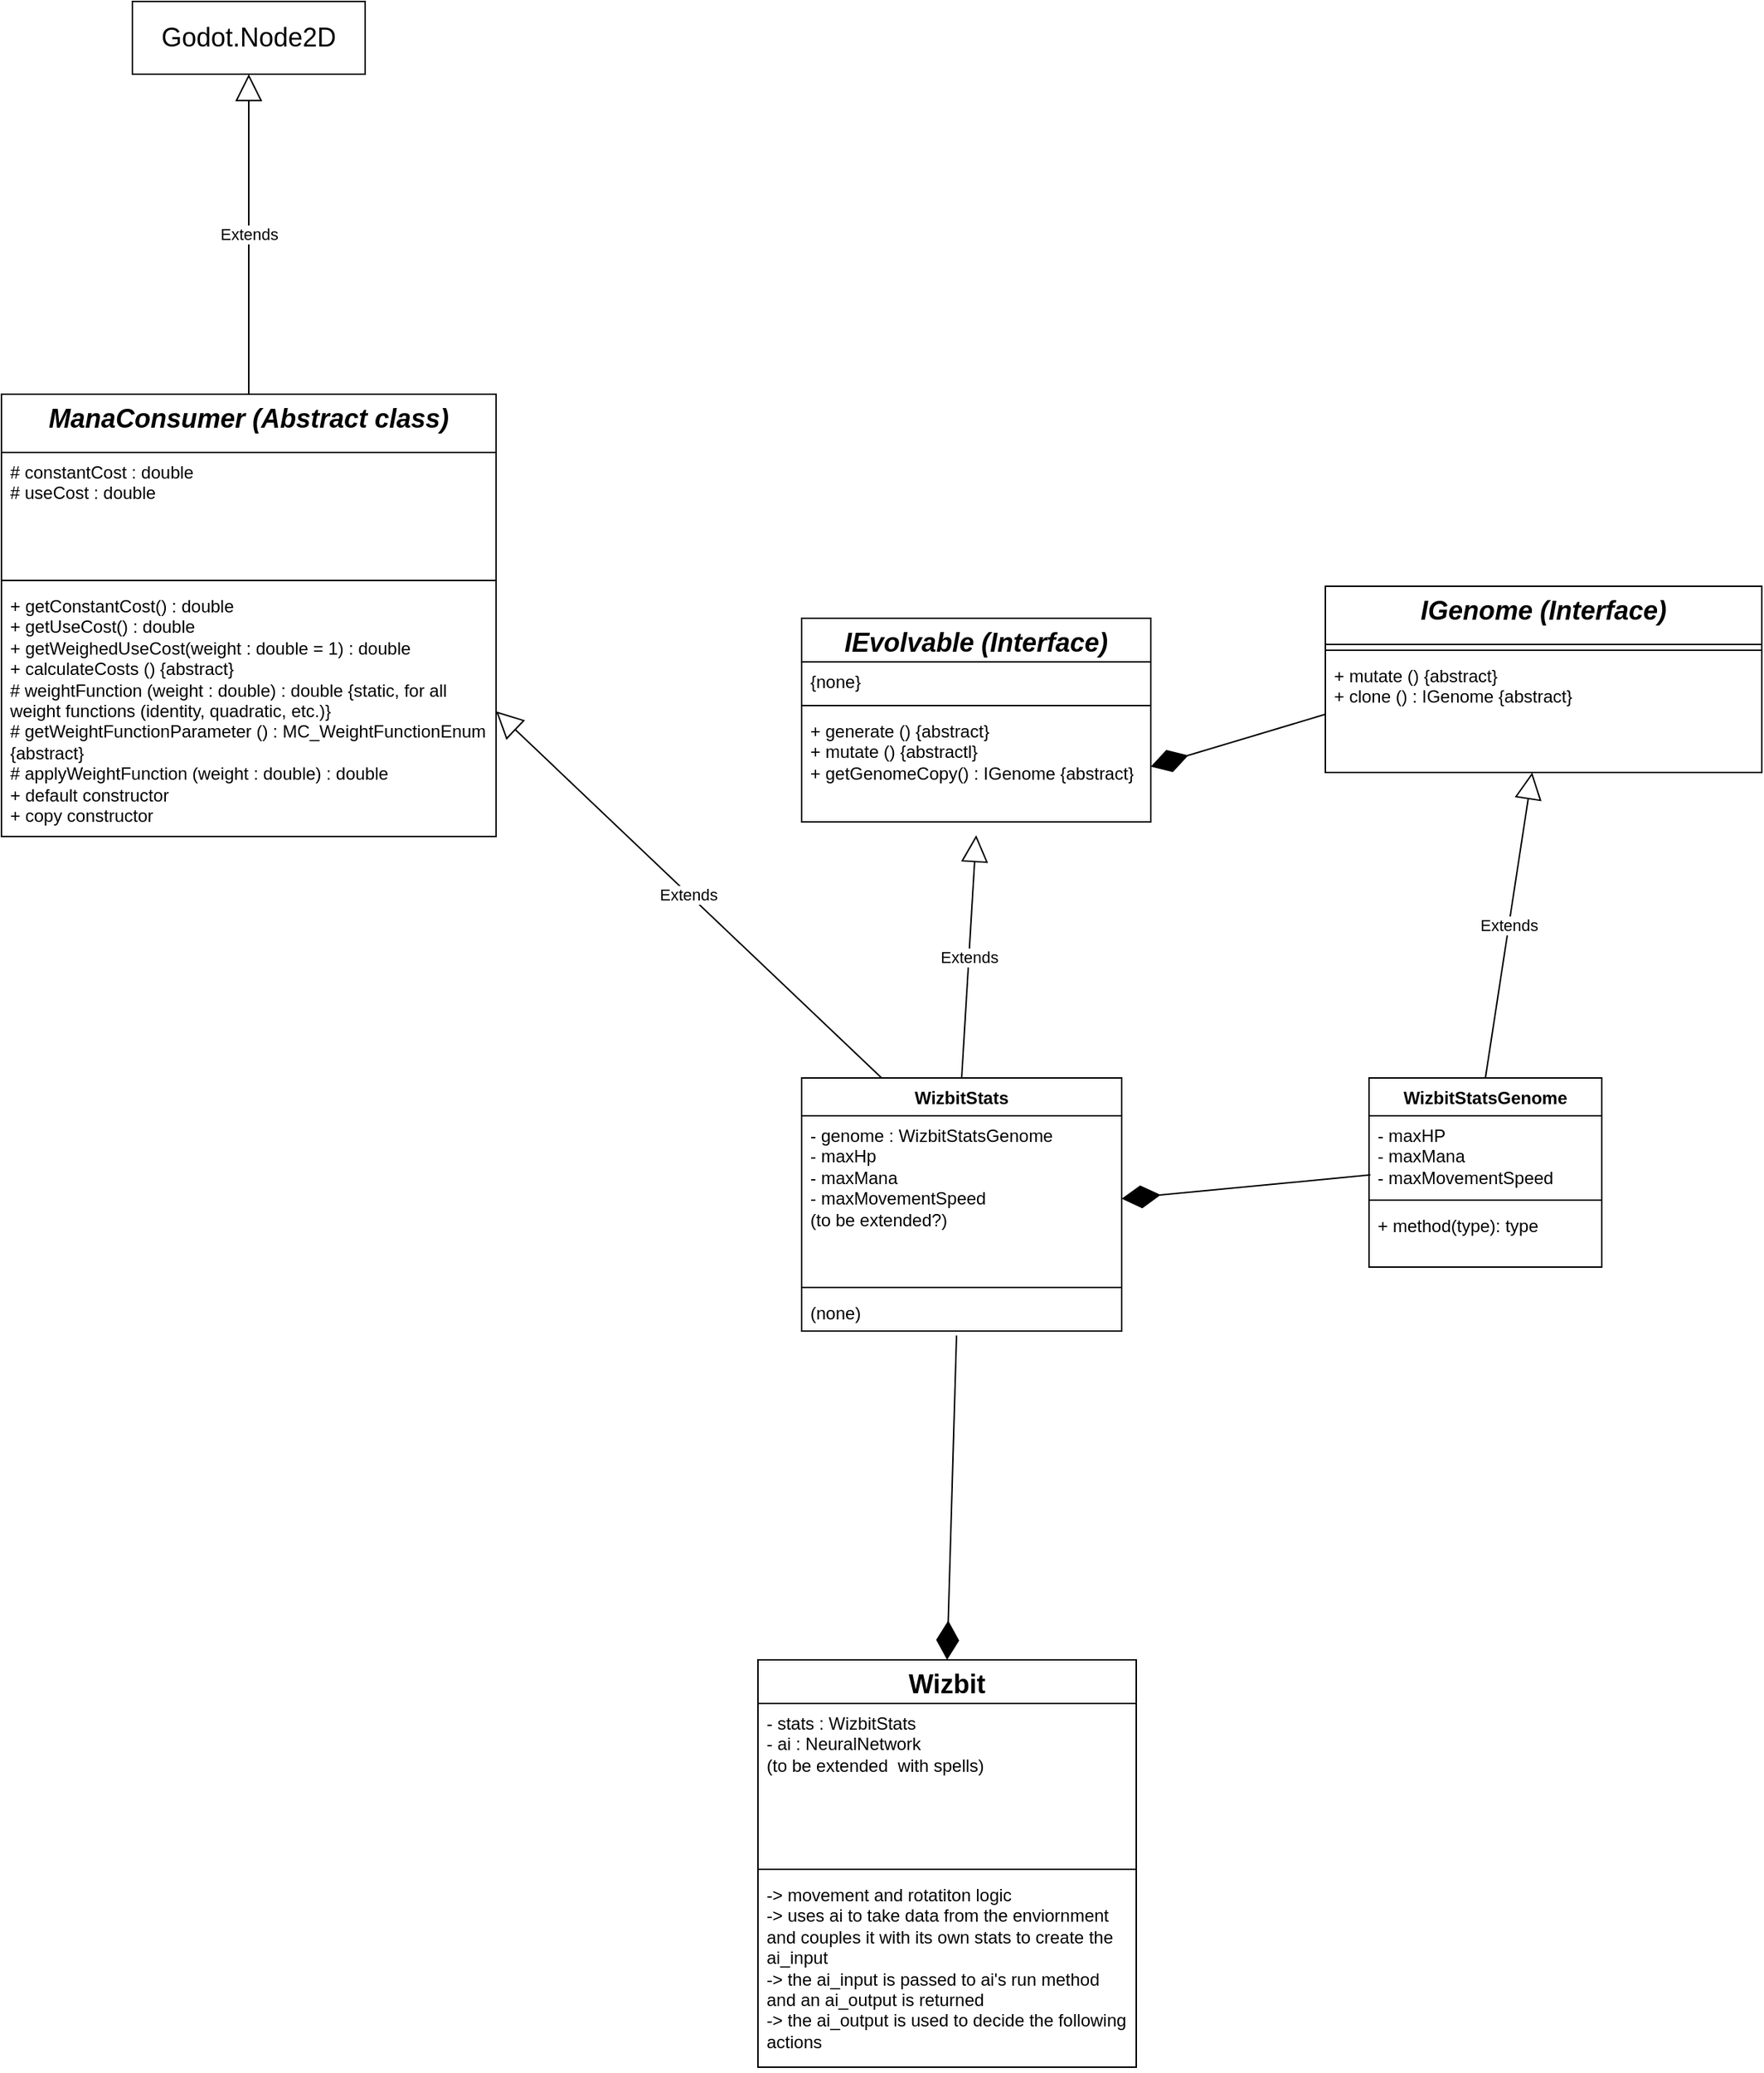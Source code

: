 <mxfile version="24.4.0" type="device">
  <diagram name="Page-1" id="febyGMqs9en9yFdLgrbD">
    <mxGraphModel dx="1221" dy="1817" grid="1" gridSize="10" guides="1" tooltips="1" connect="1" arrows="1" fold="1" page="1" pageScale="1" pageWidth="850" pageHeight="1100" math="0" shadow="0">
      <root>
        <mxCell id="0" />
        <mxCell id="1" parent="0" />
        <mxCell id="3KQiTCArjINVWnZB9TXS-9" value="WizbitStats" style="swimlane;fontStyle=1;align=center;verticalAlign=top;childLayout=stackLayout;horizontal=1;startSize=26;horizontalStack=0;resizeParent=1;resizeParentMax=0;resizeLast=0;collapsible=1;marginBottom=0;whiteSpace=wrap;html=1;" parent="1" vertex="1">
          <mxGeometry x="780" y="210" width="220" height="174" as="geometry" />
        </mxCell>
        <mxCell id="3KQiTCArjINVWnZB9TXS-10" value="&lt;div&gt;- genome : WizbitStatsGenome&lt;/div&gt;- maxHp&lt;div&gt;- maxMana&lt;/div&gt;&lt;div&gt;- maxMovementSpeed&lt;/div&gt;&lt;div&gt;(to be extended?)&lt;/div&gt;" style="text;strokeColor=none;fillColor=none;align=left;verticalAlign=top;spacingLeft=4;spacingRight=4;overflow=hidden;rotatable=0;points=[[0,0.5],[1,0.5]];portConstraint=eastwest;whiteSpace=wrap;html=1;" parent="3KQiTCArjINVWnZB9TXS-9" vertex="1">
          <mxGeometry y="26" width="220" height="114" as="geometry" />
        </mxCell>
        <mxCell id="3KQiTCArjINVWnZB9TXS-11" value="" style="line;strokeWidth=1;fillColor=none;align=left;verticalAlign=middle;spacingTop=-1;spacingLeft=3;spacingRight=3;rotatable=0;labelPosition=right;points=[];portConstraint=eastwest;strokeColor=inherit;" parent="3KQiTCArjINVWnZB9TXS-9" vertex="1">
          <mxGeometry y="140" width="220" height="8" as="geometry" />
        </mxCell>
        <mxCell id="3KQiTCArjINVWnZB9TXS-12" value="(none)" style="text;strokeColor=none;fillColor=none;align=left;verticalAlign=top;spacingLeft=4;spacingRight=4;overflow=hidden;rotatable=0;points=[[0,0.5],[1,0.5]];portConstraint=eastwest;whiteSpace=wrap;html=1;" parent="3KQiTCArjINVWnZB9TXS-9" vertex="1">
          <mxGeometry y="148" width="220" height="26" as="geometry" />
        </mxCell>
        <mxCell id="3KQiTCArjINVWnZB9TXS-13" value="&lt;i&gt;&lt;font style=&quot;font-size: 18px;&quot;&gt;IEvolvable (Interface)&lt;/font&gt;&lt;/i&gt;" style="swimlane;fontStyle=1;align=center;verticalAlign=top;childLayout=stackLayout;horizontal=1;startSize=30;horizontalStack=0;resizeParent=1;resizeParentMax=0;resizeLast=0;collapsible=1;marginBottom=0;whiteSpace=wrap;html=1;" parent="1" vertex="1">
          <mxGeometry x="780" y="-106" width="240" height="140" as="geometry" />
        </mxCell>
        <mxCell id="3KQiTCArjINVWnZB9TXS-14" value="{none}" style="text;strokeColor=none;fillColor=none;align=left;verticalAlign=top;spacingLeft=4;spacingRight=4;overflow=hidden;rotatable=0;points=[[0,0.5],[1,0.5]];portConstraint=eastwest;whiteSpace=wrap;html=1;" parent="3KQiTCArjINVWnZB9TXS-13" vertex="1">
          <mxGeometry y="30" width="240" height="26" as="geometry" />
        </mxCell>
        <mxCell id="3KQiTCArjINVWnZB9TXS-15" value="" style="line;strokeWidth=1;fillColor=none;align=left;verticalAlign=middle;spacingTop=-1;spacingLeft=3;spacingRight=3;rotatable=0;labelPosition=right;points=[];portConstraint=eastwest;strokeColor=inherit;" parent="3KQiTCArjINVWnZB9TXS-13" vertex="1">
          <mxGeometry y="56" width="240" height="8" as="geometry" />
        </mxCell>
        <mxCell id="3KQiTCArjINVWnZB9TXS-16" value="+ generate () {abstract}&lt;div&gt;+ mutate () {abstractl}&lt;/div&gt;&lt;div&gt;+ getGenomeCopy() : IGenome {abstract}&lt;/div&gt;" style="text;strokeColor=none;fillColor=none;align=left;verticalAlign=top;spacingLeft=4;spacingRight=4;overflow=hidden;rotatable=0;points=[[0,0.5],[1,0.5]];portConstraint=eastwest;whiteSpace=wrap;html=1;" parent="3KQiTCArjINVWnZB9TXS-13" vertex="1">
          <mxGeometry y="64" width="240" height="76" as="geometry" />
        </mxCell>
        <mxCell id="3KQiTCArjINVWnZB9TXS-18" value="Extends" style="endArrow=block;endSize=16;endFill=0;html=1;rounded=0;exitX=0.5;exitY=0;exitDx=0;exitDy=0;entryX=0.5;entryY=1.12;entryDx=0;entryDy=0;entryPerimeter=0;" parent="1" source="3KQiTCArjINVWnZB9TXS-9" target="3KQiTCArjINVWnZB9TXS-16" edge="1">
          <mxGeometry width="160" relative="1" as="geometry">
            <mxPoint x="900" y="120" as="sourcePoint" />
            <mxPoint x="1060" y="120" as="targetPoint" />
          </mxGeometry>
        </mxCell>
        <mxCell id="3KQiTCArjINVWnZB9TXS-19" value="WizbitStatsGenome" style="swimlane;fontStyle=1;align=center;verticalAlign=top;childLayout=stackLayout;horizontal=1;startSize=26;horizontalStack=0;resizeParent=1;resizeParentMax=0;resizeLast=0;collapsible=1;marginBottom=0;whiteSpace=wrap;html=1;" parent="1" vertex="1">
          <mxGeometry x="1170" y="210" width="160" height="130" as="geometry" />
        </mxCell>
        <mxCell id="3KQiTCArjINVWnZB9TXS-20" value="- maxHP&lt;div&gt;- maxMana&lt;/div&gt;&lt;div&gt;- maxMovementSpeed&lt;/div&gt;" style="text;strokeColor=none;fillColor=none;align=left;verticalAlign=top;spacingLeft=4;spacingRight=4;overflow=hidden;rotatable=0;points=[[0,0.5],[1,0.5]];portConstraint=eastwest;whiteSpace=wrap;html=1;" parent="3KQiTCArjINVWnZB9TXS-19" vertex="1">
          <mxGeometry y="26" width="160" height="54" as="geometry" />
        </mxCell>
        <mxCell id="3KQiTCArjINVWnZB9TXS-21" value="" style="line;strokeWidth=1;fillColor=none;align=left;verticalAlign=middle;spacingTop=-1;spacingLeft=3;spacingRight=3;rotatable=0;labelPosition=right;points=[];portConstraint=eastwest;strokeColor=inherit;" parent="3KQiTCArjINVWnZB9TXS-19" vertex="1">
          <mxGeometry y="80" width="160" height="8" as="geometry" />
        </mxCell>
        <mxCell id="3KQiTCArjINVWnZB9TXS-22" value="+ method(type): type" style="text;strokeColor=none;fillColor=none;align=left;verticalAlign=top;spacingLeft=4;spacingRight=4;overflow=hidden;rotatable=0;points=[[0,0.5],[1,0.5]];portConstraint=eastwest;whiteSpace=wrap;html=1;" parent="3KQiTCArjINVWnZB9TXS-19" vertex="1">
          <mxGeometry y="88" width="160" height="42" as="geometry" />
        </mxCell>
        <mxCell id="3KQiTCArjINVWnZB9TXS-23" value="&lt;i&gt;&lt;font style=&quot;font-size: 18px;&quot;&gt;IGenome (Interface)&lt;/font&gt;&lt;/i&gt;" style="swimlane;fontStyle=1;align=center;verticalAlign=top;childLayout=stackLayout;horizontal=1;startSize=40;horizontalStack=0;resizeParent=1;resizeParentMax=0;resizeLast=0;collapsible=1;marginBottom=0;whiteSpace=wrap;html=1;" parent="1" vertex="1">
          <mxGeometry x="1140" y="-128" width="300" height="128" as="geometry" />
        </mxCell>
        <mxCell id="3KQiTCArjINVWnZB9TXS-24" value="" style="line;strokeWidth=1;fillColor=none;align=left;verticalAlign=middle;spacingTop=-1;spacingLeft=3;spacingRight=3;rotatable=0;labelPosition=right;points=[];portConstraint=eastwest;strokeColor=inherit;" parent="3KQiTCArjINVWnZB9TXS-23" vertex="1">
          <mxGeometry y="40" width="300" height="8" as="geometry" />
        </mxCell>
        <mxCell id="3KQiTCArjINVWnZB9TXS-25" value="&lt;div&gt;&lt;span style=&quot;background-color: initial;&quot;&gt;+ mutate () {abstract}&lt;/span&gt;&lt;br&gt;&lt;/div&gt;&lt;div&gt;&lt;span style=&quot;background-color: initial;&quot;&gt;+ clone () : IGenome {abstract}&lt;/span&gt;&lt;/div&gt;" style="text;strokeColor=none;fillColor=none;align=left;verticalAlign=top;spacingLeft=4;spacingRight=4;overflow=hidden;rotatable=0;points=[[0,0.5],[1,0.5]];portConstraint=eastwest;whiteSpace=wrap;html=1;" parent="3KQiTCArjINVWnZB9TXS-23" vertex="1">
          <mxGeometry y="48" width="300" height="80" as="geometry" />
        </mxCell>
        <mxCell id="3KQiTCArjINVWnZB9TXS-26" value="Extends" style="endArrow=block;endSize=16;endFill=0;html=1;rounded=0;exitX=0.5;exitY=0;exitDx=0;exitDy=0;entryX=0.474;entryY=1;entryDx=0;entryDy=0;entryPerimeter=0;" parent="1" source="3KQiTCArjINVWnZB9TXS-19" target="3KQiTCArjINVWnZB9TXS-25" edge="1">
          <mxGeometry width="160" relative="1" as="geometry">
            <mxPoint x="1190" y="230" as="sourcePoint" />
            <mxPoint x="1170" y="60" as="targetPoint" />
          </mxGeometry>
        </mxCell>
        <mxCell id="3KQiTCArjINVWnZB9TXS-27" value="" style="endArrow=diamondThin;endFill=1;endSize=24;html=1;rounded=0;exitX=0.006;exitY=0.753;exitDx=0;exitDy=0;entryX=1;entryY=0.5;entryDx=0;entryDy=0;exitPerimeter=0;" parent="1" source="3KQiTCArjINVWnZB9TXS-20" target="3KQiTCArjINVWnZB9TXS-10" edge="1">
          <mxGeometry width="160" relative="1" as="geometry">
            <mxPoint x="1124" y="50" as="sourcePoint" />
            <mxPoint x="1120" y="261" as="targetPoint" />
          </mxGeometry>
        </mxCell>
        <mxCell id="3KQiTCArjINVWnZB9TXS-29" value="&lt;i&gt;&lt;font style=&quot;font-size: 18px;&quot;&gt;ManaConsumer (Abstract class)&lt;/font&gt;&lt;/i&gt;" style="swimlane;fontStyle=1;align=center;verticalAlign=top;childLayout=stackLayout;horizontal=1;startSize=40;horizontalStack=0;resizeParent=1;resizeParentMax=0;resizeLast=0;collapsible=1;marginBottom=0;whiteSpace=wrap;html=1;" parent="1" vertex="1">
          <mxGeometry x="230" y="-260" width="340" height="304" as="geometry" />
        </mxCell>
        <mxCell id="3KQiTCArjINVWnZB9TXS-30" value="&lt;div&gt;# constantCost : double&lt;/div&gt;&lt;div&gt;# useCost : double&lt;/div&gt;" style="text;strokeColor=none;fillColor=none;align=left;verticalAlign=top;spacingLeft=4;spacingRight=4;overflow=hidden;rotatable=0;points=[[0,0.5],[1,0.5]];portConstraint=eastwest;whiteSpace=wrap;html=1;" parent="3KQiTCArjINVWnZB9TXS-29" vertex="1">
          <mxGeometry y="40" width="340" height="84" as="geometry" />
        </mxCell>
        <mxCell id="3KQiTCArjINVWnZB9TXS-31" value="" style="line;strokeWidth=1;fillColor=none;align=left;verticalAlign=middle;spacingTop=-1;spacingLeft=3;spacingRight=3;rotatable=0;labelPosition=right;points=[];portConstraint=eastwest;strokeColor=inherit;" parent="3KQiTCArjINVWnZB9TXS-29" vertex="1">
          <mxGeometry y="124" width="340" height="8" as="geometry" />
        </mxCell>
        <mxCell id="3KQiTCArjINVWnZB9TXS-32" value="+ getConstantCost() : double&lt;div&gt;+ getUseCost() : double&lt;br&gt;&lt;div&gt;+ getWeighedUseCost(weight : double = 1) : double&lt;/div&gt;&lt;div&gt;+ calculateCosts () {abstract}&lt;/div&gt;&lt;div&gt;# weightFunction (weight : double) : double {static, for all weight functions (identity, quadratic, etc.)}&lt;/div&gt;&lt;div&gt;# getWeightFunctionParameter () : MC_WeightFunctionEnum {abstract}&lt;/div&gt;&lt;div&gt;# applyWeightFunction (weight : double) : double&lt;/div&gt;&lt;div&gt;+ default constructor&lt;/div&gt;&lt;div&gt;+ copy constructor&lt;/div&gt;&lt;/div&gt;" style="text;strokeColor=none;fillColor=none;align=left;verticalAlign=top;spacingLeft=4;spacingRight=4;overflow=hidden;rotatable=0;points=[[0,0.5],[1,0.5]];portConstraint=eastwest;whiteSpace=wrap;html=1;" parent="3KQiTCArjINVWnZB9TXS-29" vertex="1">
          <mxGeometry y="132" width="340" height="172" as="geometry" />
        </mxCell>
        <mxCell id="3KQiTCArjINVWnZB9TXS-33" value="Extends" style="endArrow=block;endSize=16;endFill=0;html=1;rounded=0;exitX=0.5;exitY=0;exitDx=0;exitDy=0;entryX=0.5;entryY=1;entryDx=0;entryDy=0;" parent="1" source="3KQiTCArjINVWnZB9TXS-29" target="3KQiTCArjINVWnZB9TXS-34" edge="1">
          <mxGeometry width="160" relative="1" as="geometry">
            <mxPoint x="470" y="-327" as="sourcePoint" />
            <mxPoint x="400" y="-460" as="targetPoint" />
          </mxGeometry>
        </mxCell>
        <mxCell id="3KQiTCArjINVWnZB9TXS-34" value="&lt;font style=&quot;font-size: 18px;&quot;&gt;Godot.Node2D&lt;/font&gt;" style="html=1;whiteSpace=wrap;" parent="1" vertex="1">
          <mxGeometry x="320" y="-530" width="160" height="50" as="geometry" />
        </mxCell>
        <mxCell id="3KQiTCArjINVWnZB9TXS-36" value="Extends" style="endArrow=block;endSize=16;endFill=0;html=1;rounded=0;exitX=0.25;exitY=0;exitDx=0;exitDy=0;entryX=1;entryY=0.5;entryDx=0;entryDy=0;" parent="1" source="3KQiTCArjINVWnZB9TXS-9" target="3KQiTCArjINVWnZB9TXS-32" edge="1">
          <mxGeometry width="160" relative="1" as="geometry">
            <mxPoint x="650" y="210" as="sourcePoint" />
            <mxPoint x="660" y="14" as="targetPoint" />
          </mxGeometry>
        </mxCell>
        <mxCell id="3KQiTCArjINVWnZB9TXS-37" value="&lt;font style=&quot;font-size: 18px;&quot;&gt;Wizbit&lt;/font&gt;" style="swimlane;fontStyle=1;align=center;verticalAlign=top;childLayout=stackLayout;horizontal=1;startSize=30;horizontalStack=0;resizeParent=1;resizeParentMax=0;resizeLast=0;collapsible=1;marginBottom=0;whiteSpace=wrap;html=1;" parent="1" vertex="1">
          <mxGeometry x="750" y="610" width="260" height="280" as="geometry" />
        </mxCell>
        <mxCell id="3KQiTCArjINVWnZB9TXS-38" value="- stats : WizbitStats&lt;div&gt;- ai : NeuralNetwork&lt;/div&gt;&lt;div&gt;(to be extended&amp;nbsp; with spells)&lt;/div&gt;&lt;div&gt;&lt;br&gt;&lt;/div&gt;" style="text;strokeColor=none;fillColor=none;align=left;verticalAlign=top;spacingLeft=4;spacingRight=4;overflow=hidden;rotatable=0;points=[[0,0.5],[1,0.5]];portConstraint=eastwest;whiteSpace=wrap;html=1;" parent="3KQiTCArjINVWnZB9TXS-37" vertex="1">
          <mxGeometry y="30" width="260" height="110" as="geometry" />
        </mxCell>
        <mxCell id="3KQiTCArjINVWnZB9TXS-39" value="" style="line;strokeWidth=1;fillColor=none;align=left;verticalAlign=middle;spacingTop=-1;spacingLeft=3;spacingRight=3;rotatable=0;labelPosition=right;points=[];portConstraint=eastwest;strokeColor=inherit;" parent="3KQiTCArjINVWnZB9TXS-37" vertex="1">
          <mxGeometry y="140" width="260" height="8" as="geometry" />
        </mxCell>
        <mxCell id="3KQiTCArjINVWnZB9TXS-40" value="-&amp;gt; movement and rotatiton logic&lt;div&gt;-&amp;gt; uses ai to take data from the enviornment and couples it with its own stats to create the ai_input&lt;/div&gt;&lt;div&gt;-&amp;gt; the ai_input is passed to ai&#39;s run method and an ai_output is returned&lt;/div&gt;&lt;div&gt;-&amp;gt; the ai_output is used to decide the following actions&lt;/div&gt;" style="text;strokeColor=none;fillColor=none;align=left;verticalAlign=top;spacingLeft=4;spacingRight=4;overflow=hidden;rotatable=0;points=[[0,0.5],[1,0.5]];portConstraint=eastwest;whiteSpace=wrap;html=1;" parent="3KQiTCArjINVWnZB9TXS-37" vertex="1">
          <mxGeometry y="148" width="260" height="132" as="geometry" />
        </mxCell>
        <mxCell id="3KQiTCArjINVWnZB9TXS-41" value="" style="endArrow=diamondThin;endFill=1;endSize=24;html=1;rounded=0;exitX=0.484;exitY=1.114;exitDx=0;exitDy=0;exitPerimeter=0;entryX=0.5;entryY=0;entryDx=0;entryDy=0;" parent="1" source="3KQiTCArjINVWnZB9TXS-12" target="3KQiTCArjINVWnZB9TXS-37" edge="1">
          <mxGeometry width="160" relative="1" as="geometry">
            <mxPoint x="1101" y="500" as="sourcePoint" />
            <mxPoint x="970" y="530" as="targetPoint" />
          </mxGeometry>
        </mxCell>
        <mxCell id="5tYzm6SiKT0kNT0wG7xU-1" value="" style="endArrow=diamondThin;endFill=1;endSize=24;html=1;rounded=0;exitX=0;exitY=0.5;exitDx=0;exitDy=0;entryX=1;entryY=0.5;entryDx=0;entryDy=0;" edge="1" parent="1" source="3KQiTCArjINVWnZB9TXS-25" target="3KQiTCArjINVWnZB9TXS-16">
          <mxGeometry width="160" relative="1" as="geometry">
            <mxPoint x="1076" y="44" as="sourcePoint" />
            <mxPoint x="1070" y="267" as="targetPoint" />
          </mxGeometry>
        </mxCell>
      </root>
    </mxGraphModel>
  </diagram>
</mxfile>
